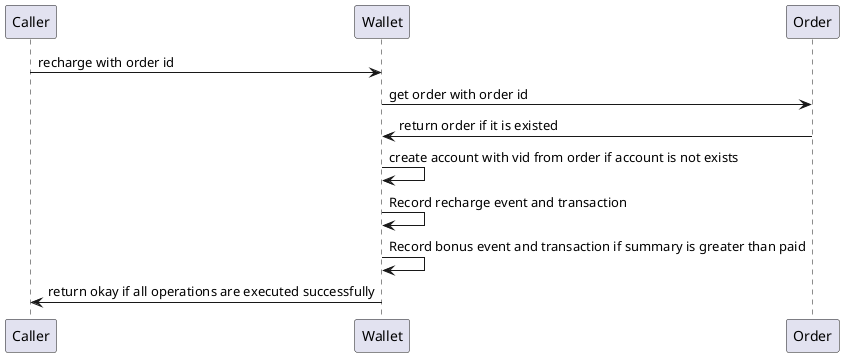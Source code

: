 @startuml

Caller -> Wallet : recharge with order id
Wallet -> Order : get order with order id
Order -> Wallet : return order if it is existed
Wallet -> Wallet : create account with vid from order if account is not exists
Wallet -> Wallet : Record recharge event and transaction
Wallet -> Wallet : Record bonus event and transaction if summary is greater than paid
Wallet -> Caller : return okay if all operations are executed successfully

@enduml
